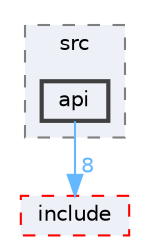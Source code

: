 digraph "becommons/src/api"
{
 // LATEX_PDF_SIZE
  bgcolor="transparent";
  edge [fontname=Helvetica,fontsize=10,labelfontname=Helvetica,labelfontsize=10];
  node [fontname=Helvetica,fontsize=10,shape=box,height=0.2,width=0.4];
  compound=true
  subgraph clusterdir_c4122870b4eb0ef02862e41dabd11367 {
    graph [ bgcolor="#edf0f7", pencolor="grey50", label="src", fontname=Helvetica,fontsize=10 style="filled,dashed", URL="dir_c4122870b4eb0ef02862e41dabd11367.html",tooltip=""]
  dir_1ca6362e2195f9481ffaf5cf52890df5 [label="api", fillcolor="#edf0f7", color="grey25", style="filled,bold", URL="dir_1ca6362e2195f9481ffaf5cf52890df5.html",tooltip=""];
  }
  dir_9a744b5567c265deacf566b467d8af59 [label="include", fillcolor="#edf0f7", color="red", style="filled,dashed", URL="dir_9a744b5567c265deacf566b467d8af59.html",tooltip=""];
  dir_1ca6362e2195f9481ffaf5cf52890df5->dir_9a744b5567c265deacf566b467d8af59 [headlabel="8", labeldistance=1.5 headhref="dir_000001_000011.html" href="dir_000001_000011.html" color="steelblue1" fontcolor="steelblue1"];
}
